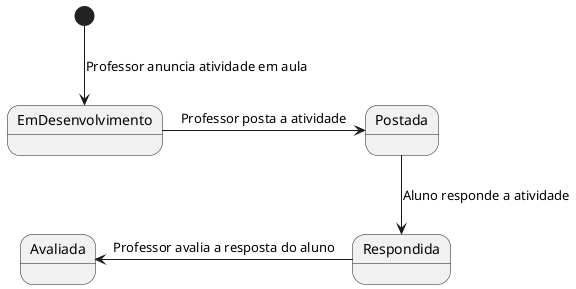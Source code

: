 @startuml
[*] --> EmDesenvolvimento : Professor anuncia atividade em aula
state EmDesenvolvimento {
}

EmDesenvolvimento -> Postada : Professor posta a atividade
state Postada {
}

Postada -down-> Respondida : Aluno responde a atividade
state Respondida {
}

Respondida -left-> Avaliada : Professor avalia a resposta do aluno
state Avaliada {
}
@enduml